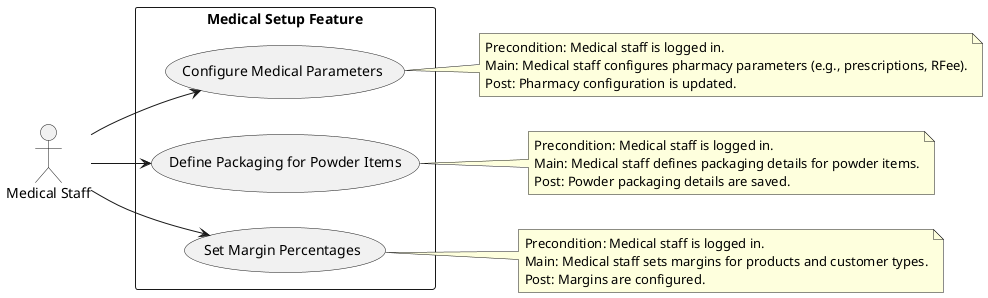 @startuml
left to right direction

actor "Medical Staff" as Medical

rectangle "Medical Setup Feature" as System {
    usecase "Configure Medical Parameters" as UC_MedicalConfig
    usecase "Define Packaging for Powder Items" as UC_PowderPackaging
    usecase "Set Margin Percentages" as UC_MarginSetup
}

Medical --> UC_MedicalConfig
Medical --> UC_PowderPackaging
Medical --> UC_MarginSetup

note right of UC_MedicalConfig
    Precondition: Medical staff is logged in.
    Main: Medical staff configures pharmacy parameters (e.g., prescriptions, RFee).
    Post: Pharmacy configuration is updated.
end note

note right of UC_PowderPackaging
    Precondition: Medical staff is logged in.
    Main: Medical staff defines packaging details for powder items.
    Post: Powder packaging details are saved.
end note

note right of UC_MarginSetup
    Precondition: Medical staff is logged in.
    Main: Medical staff sets margins for products and customer types.
    Post: Margins are configured.
end note

@enduml
